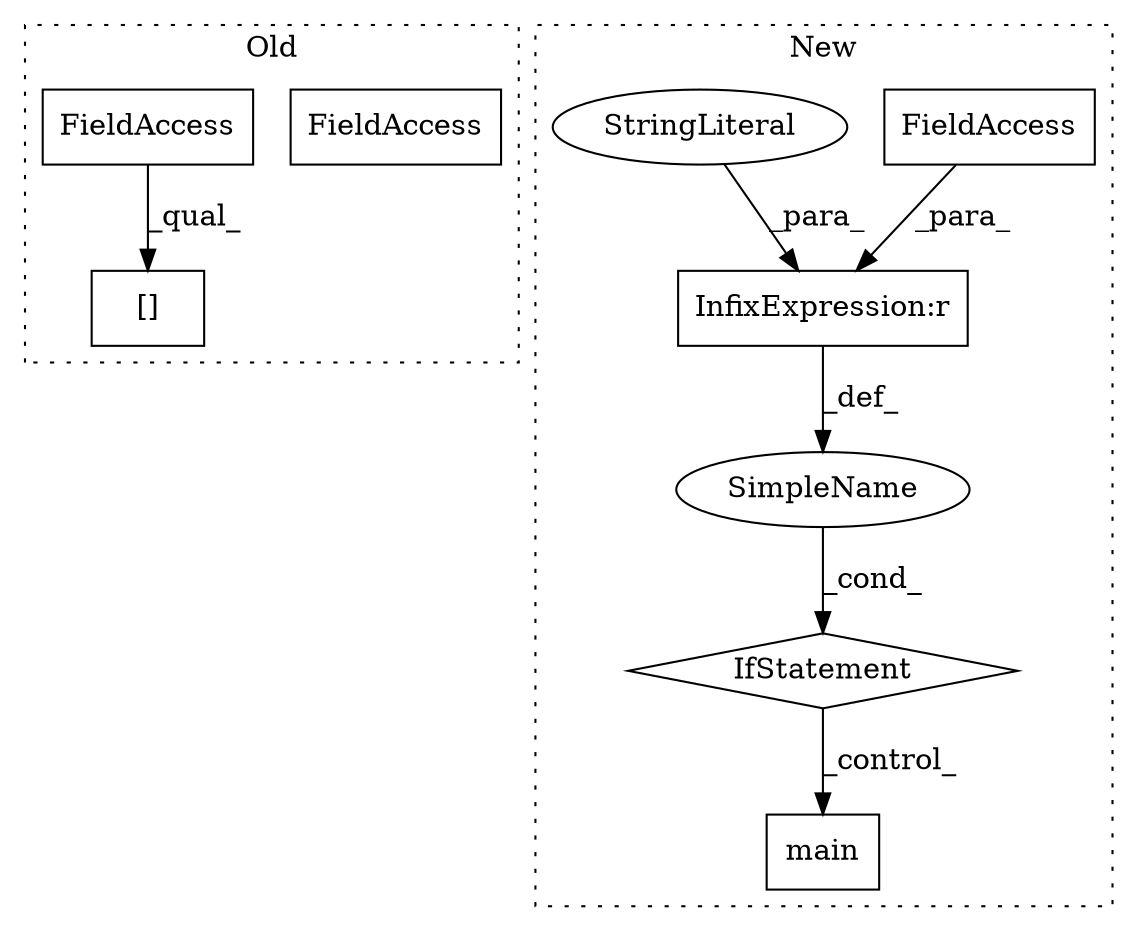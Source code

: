 digraph G {
subgraph cluster0 {
1 [label="[]" a="2" s="1263,1276" l="7,1" shape="box"];
5 [label="FieldAccess" a="22" s="1263" l="6" shape="box"];
9 [label="FieldAccess" a="22" s="1263" l="6" shape="box"];
label = "Old";
style="dotted";
}
subgraph cluster1 {
2 [label="main" a="32" s="2104" l="6" shape="box"];
3 [label="InfixExpression:r" a="27" s="2071" l="4" shape="box"];
4 [label="FieldAccess" a="22" s="2063" l="8" shape="box"];
6 [label="IfStatement" a="25" s="2059,2085" l="4,2" shape="diamond"];
7 [label="SimpleName" a="42" s="" l="" shape="ellipse"];
8 [label="StringLiteral" a="45" s="2075" l="10" shape="ellipse"];
label = "New";
style="dotted";
}
3 -> 7 [label="_def_"];
4 -> 3 [label="_para_"];
6 -> 2 [label="_control_"];
7 -> 6 [label="_cond_"];
8 -> 3 [label="_para_"];
9 -> 1 [label="_qual_"];
}